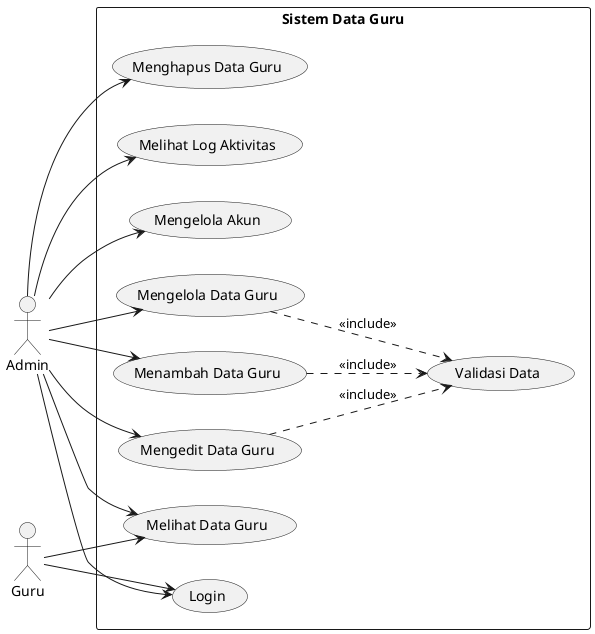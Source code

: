 @startuml Sistem Data Guru

left to right direction
skinparam packageStyle rectangle

actor Admin
actor "Guru" as Guru

rectangle "Sistem Data Guru" {
    usecase "Login" as UC1
    usecase "Mengelola Data Guru" as UC2
    usecase "Menambah Data Guru" as UC3
    usecase "Mengedit Data Guru" as UC4
    usecase "Menghapus Data Guru" as UC5
    usecase "Melihat Data Guru" as UC6
    usecase "Melihat Log Aktivitas" as UC9
    usecase "Validasi Data" as UC10
    usecase "Mengelola Akun" as UC11

    UC2 ..> UC10 : <<include>>
    UC3 ..> UC10 : <<include>>
    UC4 ..> UC10 : <<include>>
}

Admin --> UC1
Admin --> UC2
Admin --> UC3
Admin --> UC4
Admin --> UC5
Admin --> UC6
Admin --> UC9
Admin --> UC11

Guru --> UC1
Guru --> UC6

@enduml